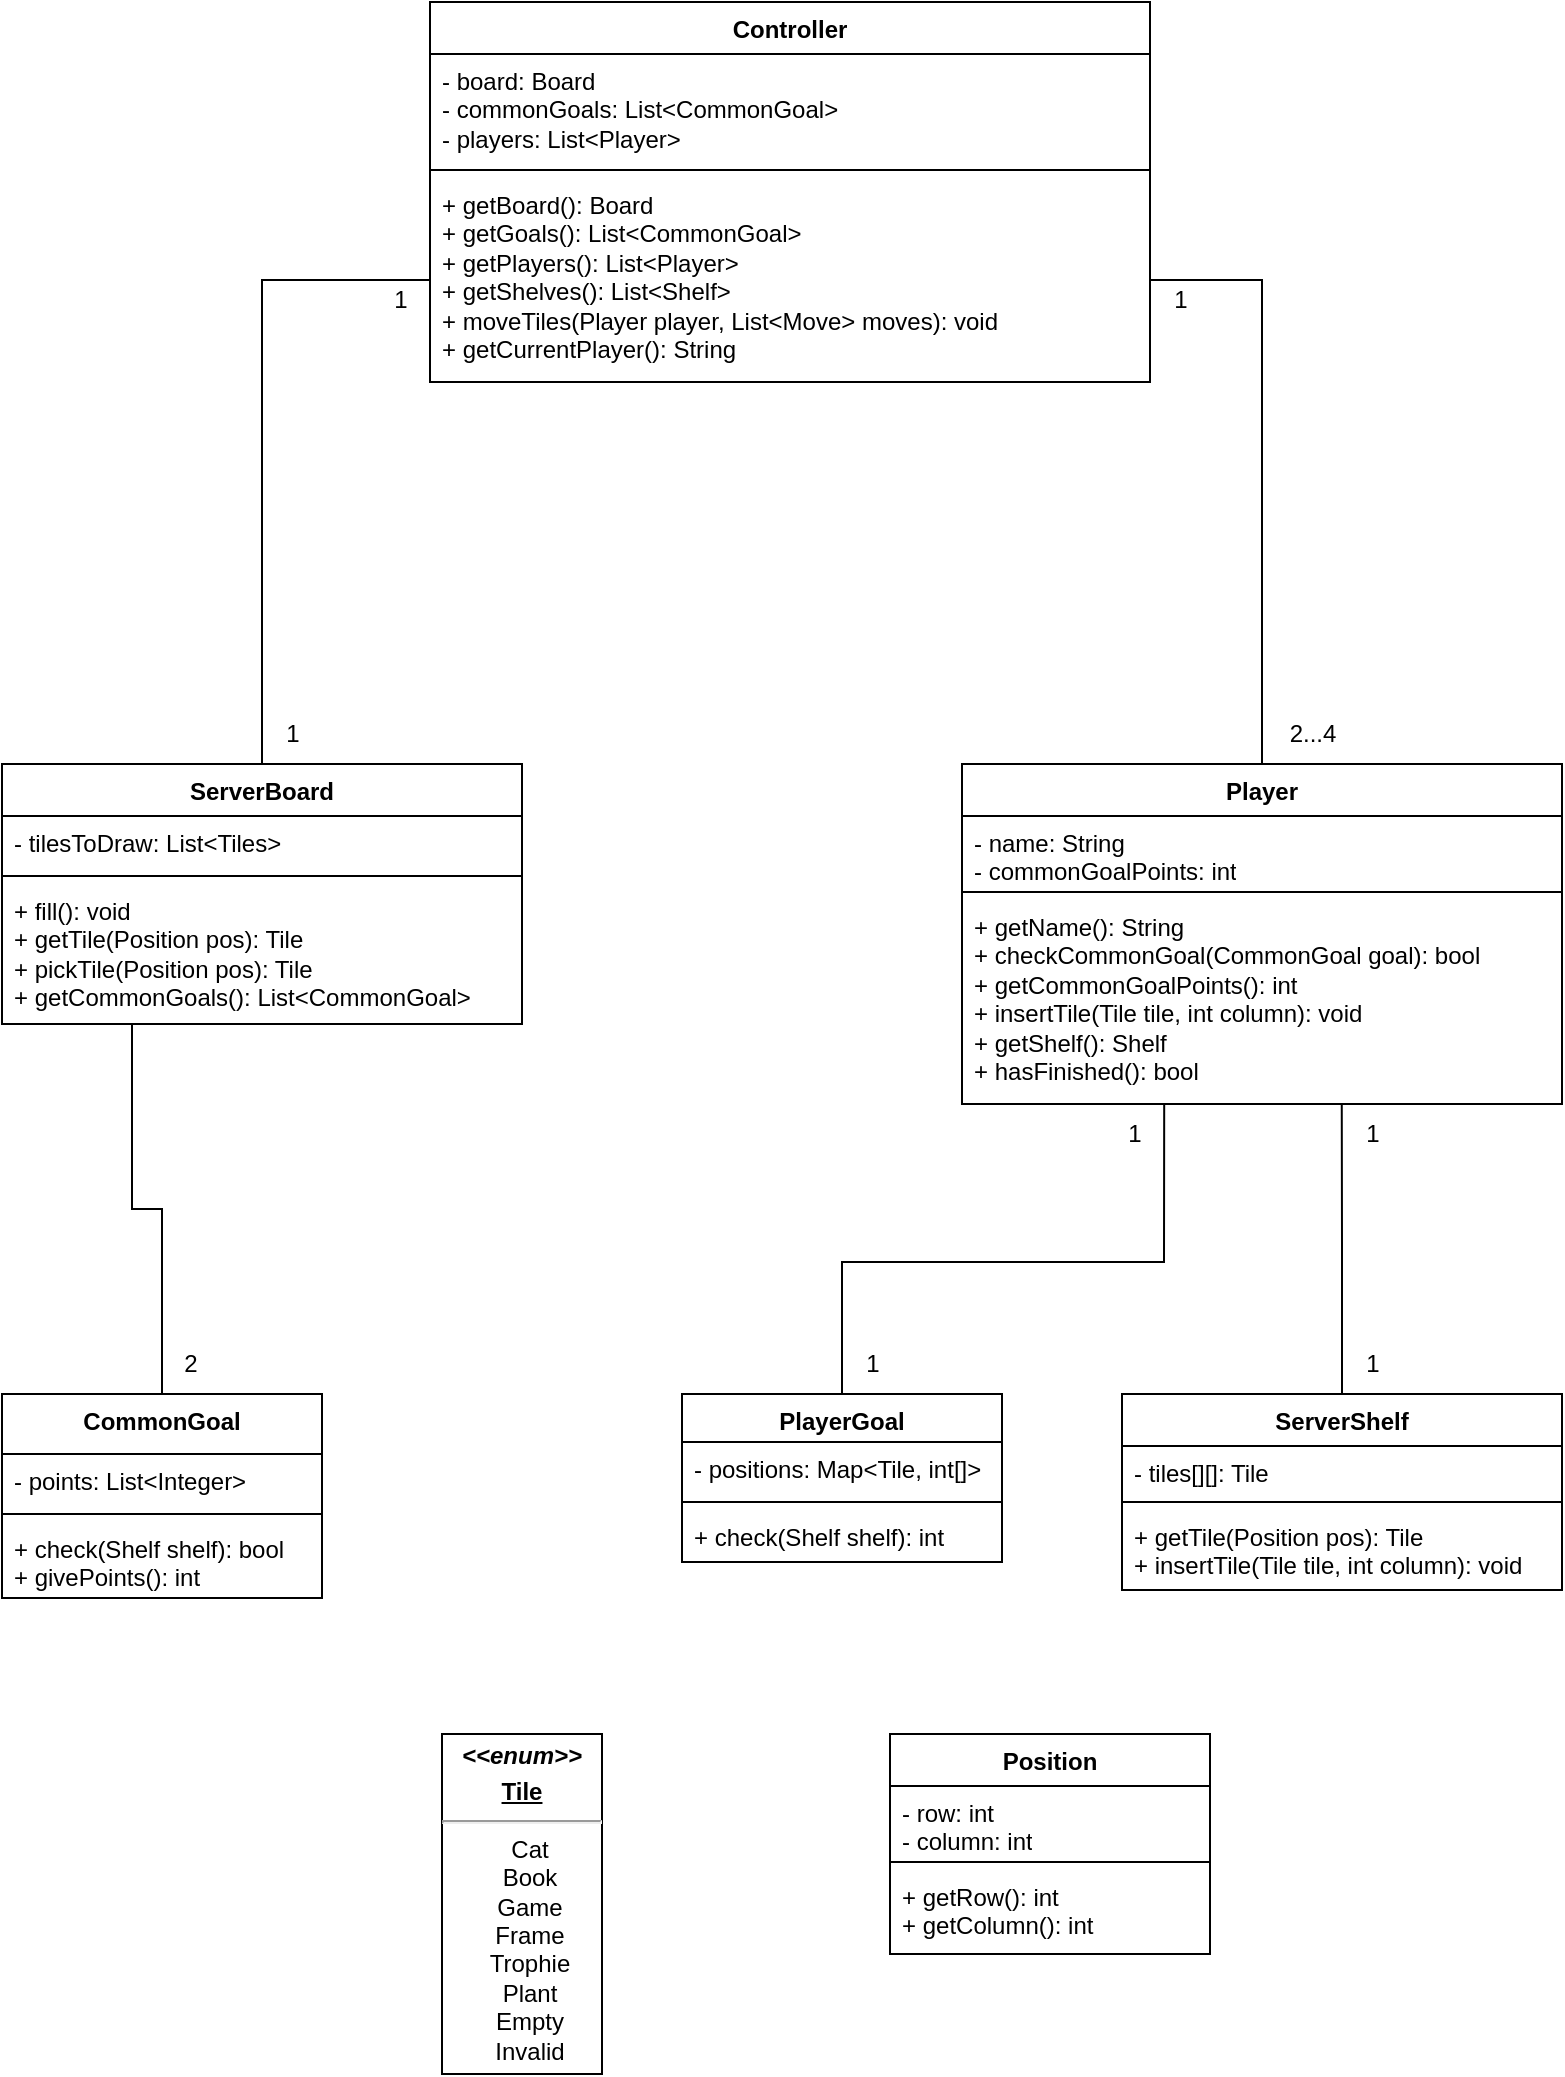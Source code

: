<mxfile version="21.0.6" type="device"><diagram id="C5RBs43oDa-KdzZeNtuy" name="Page-1"><mxGraphModel dx="1050" dy="530" grid="1" gridSize="10" guides="1" tooltips="1" connect="1" arrows="1" fold="1" page="1" pageScale="1" pageWidth="827" pageHeight="1169" math="0" shadow="0"><root><mxCell id="WIyWlLk6GJQsqaUBKTNV-0"/><mxCell id="WIyWlLk6GJQsqaUBKTNV-1" parent="WIyWlLk6GJQsqaUBKTNV-0"/><mxCell id="2AUEZtxo2S54bx-lKT8y-0" value="Player" style="swimlane;fontStyle=1;align=center;verticalAlign=top;childLayout=stackLayout;horizontal=1;startSize=26;horizontalStack=0;resizeParent=1;resizeParentMax=0;resizeLast=0;collapsible=1;marginBottom=0;whiteSpace=wrap;html=1;" parent="WIyWlLk6GJQsqaUBKTNV-1" vertex="1"><mxGeometry x="500" y="481" width="300" height="170" as="geometry"/></mxCell><mxCell id="2AUEZtxo2S54bx-lKT8y-1" value="&lt;div&gt;- name: String&lt;/div&gt;&lt;div&gt;- commonGoalPoints: int&lt;br&gt;&lt;/div&gt;" style="text;strokeColor=none;fillColor=none;align=left;verticalAlign=top;spacingLeft=4;spacingRight=4;overflow=hidden;rotatable=0;points=[[0,0.5],[1,0.5]];portConstraint=eastwest;whiteSpace=wrap;html=1;" parent="2AUEZtxo2S54bx-lKT8y-0" vertex="1"><mxGeometry y="26" width="300" height="34" as="geometry"/></mxCell><mxCell id="2AUEZtxo2S54bx-lKT8y-2" value="" style="line;strokeWidth=1;fillColor=none;align=left;verticalAlign=middle;spacingTop=-1;spacingLeft=3;spacingRight=3;rotatable=0;labelPosition=right;points=[];portConstraint=eastwest;strokeColor=inherit;" parent="2AUEZtxo2S54bx-lKT8y-0" vertex="1"><mxGeometry y="60" width="300" height="8" as="geometry"/></mxCell><mxCell id="2AUEZtxo2S54bx-lKT8y-3" value="&lt;div&gt;+ getName(): String&lt;/div&gt;&lt;div&gt;+ checkCommonGoal(CommonGoal goal): bool&lt;/div&gt;&lt;div&gt;+ getCommonGoalPoints(): int&lt;/div&gt;&lt;div&gt;+ insertTile(Tile tile, int column): void&lt;/div&gt;&lt;div&gt;+ getShelf(): Shelf&lt;br&gt;&lt;/div&gt;&lt;div&gt;+ hasFinished(): bool&lt;br&gt;&lt;/div&gt;" style="text;strokeColor=none;fillColor=none;align=left;verticalAlign=top;spacingLeft=4;spacingRight=4;overflow=hidden;rotatable=0;points=[[0,0.5],[1,0.5]];portConstraint=eastwest;whiteSpace=wrap;html=1;" parent="2AUEZtxo2S54bx-lKT8y-0" vertex="1"><mxGeometry y="68" width="300" height="102" as="geometry"/></mxCell><mxCell id="2AUEZtxo2S54bx-lKT8y-73" style="edgeStyle=orthogonalEdgeStyle;rounded=0;orthogonalLoop=1;jettySize=auto;html=1;exitX=0.25;exitY=1;exitDx=0;exitDy=0;entryX=0.5;entryY=0;entryDx=0;entryDy=0;endArrow=none;endFill=0;" parent="WIyWlLk6GJQsqaUBKTNV-1" source="2AUEZtxo2S54bx-lKT8y-4" target="2AUEZtxo2S54bx-lKT8y-9" edge="1"><mxGeometry relative="1" as="geometry"/></mxCell><mxCell id="2AUEZtxo2S54bx-lKT8y-4" value="ServerBoard" style="swimlane;fontStyle=1;align=center;verticalAlign=top;childLayout=stackLayout;horizontal=1;startSize=26;horizontalStack=0;resizeParent=1;resizeParentMax=0;resizeLast=0;collapsible=1;marginBottom=0;whiteSpace=wrap;html=1;" parent="WIyWlLk6GJQsqaUBKTNV-1" vertex="1"><mxGeometry x="20" y="481" width="260" height="130" as="geometry"/></mxCell><mxCell id="2AUEZtxo2S54bx-lKT8y-5" value="- tilesToDraw: List&amp;lt;Tiles&amp;gt;" style="text;strokeColor=none;fillColor=none;align=left;verticalAlign=top;spacingLeft=4;spacingRight=4;overflow=hidden;rotatable=0;points=[[0,0.5],[1,0.5]];portConstraint=eastwest;whiteSpace=wrap;html=1;" parent="2AUEZtxo2S54bx-lKT8y-4" vertex="1"><mxGeometry y="26" width="260" height="26" as="geometry"/></mxCell><mxCell id="2AUEZtxo2S54bx-lKT8y-6" value="" style="line;strokeWidth=1;fillColor=none;align=left;verticalAlign=middle;spacingTop=-1;spacingLeft=3;spacingRight=3;rotatable=0;labelPosition=right;points=[];portConstraint=eastwest;strokeColor=inherit;" parent="2AUEZtxo2S54bx-lKT8y-4" vertex="1"><mxGeometry y="52" width="260" height="8" as="geometry"/></mxCell><mxCell id="2AUEZtxo2S54bx-lKT8y-7" value="&lt;div&gt;+ fill(): void&lt;/div&gt;&lt;div&gt;+ getTile(Position pos): Tile&lt;br&gt;&lt;/div&gt;&lt;div&gt;+ pickTile(Position pos): Tile&lt;/div&gt;&lt;div&gt;+ getCommonGoals(): List&amp;lt;CommonGoal&amp;gt;&lt;br&gt;&lt;/div&gt;&lt;div&gt;&lt;br&gt;&lt;/div&gt;" style="text;strokeColor=none;fillColor=none;align=left;verticalAlign=top;spacingLeft=4;spacingRight=4;overflow=hidden;rotatable=0;points=[[0,0.5],[1,0.5]];portConstraint=eastwest;whiteSpace=wrap;html=1;" parent="2AUEZtxo2S54bx-lKT8y-4" vertex="1"><mxGeometry y="60" width="260" height="70" as="geometry"/></mxCell><mxCell id="2AUEZtxo2S54bx-lKT8y-9" value="&lt;div&gt;CommonGoal&lt;br&gt;&lt;/div&gt;" style="swimlane;fontStyle=1;align=center;verticalAlign=top;childLayout=stackLayout;horizontal=1;startSize=30;horizontalStack=0;resizeParent=1;resizeParentMax=0;resizeLast=0;collapsible=1;marginBottom=0;whiteSpace=wrap;html=1;" parent="WIyWlLk6GJQsqaUBKTNV-1" vertex="1"><mxGeometry x="20" y="796" width="160" height="102" as="geometry"/></mxCell><mxCell id="2AUEZtxo2S54bx-lKT8y-10" value="- points: List&amp;lt;Integer&amp;gt;" style="text;strokeColor=none;fillColor=none;align=left;verticalAlign=top;spacingLeft=4;spacingRight=4;overflow=hidden;rotatable=0;points=[[0,0.5],[1,0.5]];portConstraint=eastwest;whiteSpace=wrap;html=1;" parent="2AUEZtxo2S54bx-lKT8y-9" vertex="1"><mxGeometry y="30" width="160" height="26" as="geometry"/></mxCell><mxCell id="2AUEZtxo2S54bx-lKT8y-11" value="" style="line;strokeWidth=1;fillColor=none;align=left;verticalAlign=middle;spacingTop=-1;spacingLeft=3;spacingRight=3;rotatable=0;labelPosition=right;points=[];portConstraint=eastwest;strokeColor=inherit;" parent="2AUEZtxo2S54bx-lKT8y-9" vertex="1"><mxGeometry y="56" width="160" height="8" as="geometry"/></mxCell><mxCell id="2AUEZtxo2S54bx-lKT8y-12" value="&lt;div&gt;+ check(Shelf shelf): bool&lt;/div&gt;&lt;div&gt;+ givePoints(): int&lt;br&gt;&lt;/div&gt;" style="text;strokeColor=none;fillColor=none;align=left;verticalAlign=top;spacingLeft=4;spacingRight=4;overflow=hidden;rotatable=0;points=[[0,0.5],[1,0.5]];portConstraint=eastwest;whiteSpace=wrap;html=1;" parent="2AUEZtxo2S54bx-lKT8y-9" vertex="1"><mxGeometry y="64" width="160" height="38" as="geometry"/></mxCell><mxCell id="2AUEZtxo2S54bx-lKT8y-17" value="ServerShelf" style="swimlane;fontStyle=1;align=center;verticalAlign=top;childLayout=stackLayout;horizontal=1;startSize=26;horizontalStack=0;resizeParent=1;resizeParentMax=0;resizeLast=0;collapsible=1;marginBottom=0;whiteSpace=wrap;html=1;" parent="WIyWlLk6GJQsqaUBKTNV-1" vertex="1"><mxGeometry x="580" y="796" width="220" height="98" as="geometry"/></mxCell><mxCell id="2AUEZtxo2S54bx-lKT8y-18" value="- tiles[][]: Tile" style="text;strokeColor=none;fillColor=none;align=left;verticalAlign=top;spacingLeft=4;spacingRight=4;overflow=hidden;rotatable=0;points=[[0,0.5],[1,0.5]];portConstraint=eastwest;whiteSpace=wrap;html=1;" parent="2AUEZtxo2S54bx-lKT8y-17" vertex="1"><mxGeometry y="26" width="220" height="24" as="geometry"/></mxCell><mxCell id="2AUEZtxo2S54bx-lKT8y-19" value="" style="line;strokeWidth=1;fillColor=none;align=left;verticalAlign=middle;spacingTop=-1;spacingLeft=3;spacingRight=3;rotatable=0;labelPosition=right;points=[];portConstraint=eastwest;strokeColor=inherit;" parent="2AUEZtxo2S54bx-lKT8y-17" vertex="1"><mxGeometry y="50" width="220" height="8" as="geometry"/></mxCell><mxCell id="2AUEZtxo2S54bx-lKT8y-20" value="&lt;div&gt;+ getTile(Position pos): Tile&lt;/div&gt;&lt;div&gt;+ insertTile(Tile tile, int column): void&lt;br&gt;&lt;/div&gt;" style="text;strokeColor=none;fillColor=none;align=left;verticalAlign=top;spacingLeft=4;spacingRight=4;overflow=hidden;rotatable=0;points=[[0,0.5],[1,0.5]];portConstraint=eastwest;whiteSpace=wrap;html=1;" parent="2AUEZtxo2S54bx-lKT8y-17" vertex="1"><mxGeometry y="58" width="220" height="40" as="geometry"/></mxCell><mxCell id="2AUEZtxo2S54bx-lKT8y-21" value="&lt;div&gt;PlayerGoal&lt;br&gt;&lt;/div&gt;" style="swimlane;fontStyle=1;align=center;verticalAlign=top;childLayout=stackLayout;horizontal=1;startSize=24;horizontalStack=0;resizeParent=1;resizeParentMax=0;resizeLast=0;collapsible=1;marginBottom=0;whiteSpace=wrap;html=1;" parent="WIyWlLk6GJQsqaUBKTNV-1" vertex="1"><mxGeometry x="360" y="796" width="160" height="84" as="geometry"/></mxCell><mxCell id="2AUEZtxo2S54bx-lKT8y-22" value="- positions: Map&amp;lt;Tile, int[]&amp;gt;" style="text;strokeColor=none;fillColor=none;align=left;verticalAlign=top;spacingLeft=4;spacingRight=4;overflow=hidden;rotatable=0;points=[[0,0.5],[1,0.5]];portConstraint=eastwest;whiteSpace=wrap;html=1;" parent="2AUEZtxo2S54bx-lKT8y-21" vertex="1"><mxGeometry y="24" width="160" height="26" as="geometry"/></mxCell><mxCell id="2AUEZtxo2S54bx-lKT8y-23" value="" style="line;strokeWidth=1;fillColor=none;align=left;verticalAlign=middle;spacingTop=-1;spacingLeft=3;spacingRight=3;rotatable=0;labelPosition=right;points=[];portConstraint=eastwest;strokeColor=inherit;" parent="2AUEZtxo2S54bx-lKT8y-21" vertex="1"><mxGeometry y="50" width="160" height="8" as="geometry"/></mxCell><mxCell id="2AUEZtxo2S54bx-lKT8y-24" value="+ check(Shelf shelf): int" style="text;strokeColor=none;fillColor=none;align=left;verticalAlign=top;spacingLeft=4;spacingRight=4;overflow=hidden;rotatable=0;points=[[0,0.5],[1,0.5]];portConstraint=eastwest;whiteSpace=wrap;html=1;" parent="2AUEZtxo2S54bx-lKT8y-21" vertex="1"><mxGeometry y="58" width="160" height="26" as="geometry"/></mxCell><mxCell id="2AUEZtxo2S54bx-lKT8y-29" value="Controller" style="swimlane;fontStyle=1;align=center;verticalAlign=top;childLayout=stackLayout;horizontal=1;startSize=26;horizontalStack=0;resizeParent=1;resizeParentMax=0;resizeLast=0;collapsible=1;marginBottom=0;whiteSpace=wrap;html=1;" parent="WIyWlLk6GJQsqaUBKTNV-1" vertex="1"><mxGeometry x="234" y="100" width="360" height="190" as="geometry"/></mxCell><mxCell id="2AUEZtxo2S54bx-lKT8y-30" value="&lt;div&gt;- board: Board&lt;/div&gt;&lt;div&gt;- commonGoals: List&amp;lt;CommonGoal&amp;gt;&lt;/div&gt;&lt;div&gt;- players: List&amp;lt;Player&amp;gt;&lt;/div&gt;" style="text;strokeColor=none;fillColor=none;align=left;verticalAlign=top;spacingLeft=4;spacingRight=4;overflow=hidden;rotatable=0;points=[[0,0.5],[1,0.5]];portConstraint=eastwest;whiteSpace=wrap;html=1;" parent="2AUEZtxo2S54bx-lKT8y-29" vertex="1"><mxGeometry y="26" width="360" height="54" as="geometry"/></mxCell><mxCell id="2AUEZtxo2S54bx-lKT8y-31" value="" style="line;strokeWidth=1;fillColor=none;align=left;verticalAlign=middle;spacingTop=-1;spacingLeft=3;spacingRight=3;rotatable=0;labelPosition=right;points=[];portConstraint=eastwest;strokeColor=inherit;" parent="2AUEZtxo2S54bx-lKT8y-29" vertex="1"><mxGeometry y="80" width="360" height="8" as="geometry"/></mxCell><mxCell id="2AUEZtxo2S54bx-lKT8y-32" value="&lt;div&gt;+ getBoard(): Board&lt;/div&gt;&lt;div&gt;+ getGoals(): List&amp;lt;CommonGoal&amp;gt;&lt;/div&gt;&lt;div&gt;+ getPlayers(): List&amp;lt;Player&amp;gt;&lt;/div&gt;&lt;div&gt;+ getShelves(): List&amp;lt;Shelf&amp;gt;&lt;/div&gt;&lt;div&gt;+ moveTiles(Player player, List&amp;lt;Move&amp;gt; moves): void&lt;/div&gt;&lt;div&gt;+ getCurrentPlayer(): String&lt;/div&gt;&lt;div&gt;&lt;br&gt;&lt;/div&gt;" style="text;strokeColor=none;fillColor=none;align=left;verticalAlign=top;spacingLeft=4;spacingRight=4;overflow=hidden;rotatable=0;points=[[0,0.5],[1,0.5]];portConstraint=eastwest;whiteSpace=wrap;html=1;" parent="2AUEZtxo2S54bx-lKT8y-29" vertex="1"><mxGeometry y="88" width="360" height="102" as="geometry"/></mxCell><mxCell id="2AUEZtxo2S54bx-lKT8y-51" style="edgeStyle=orthogonalEdgeStyle;rounded=0;orthogonalLoop=1;jettySize=auto;html=1;exitX=1;exitY=0.5;exitDx=0;exitDy=0;entryX=0.5;entryY=0;entryDx=0;entryDy=0;endArrow=none;endFill=0;" parent="WIyWlLk6GJQsqaUBKTNV-1" source="2AUEZtxo2S54bx-lKT8y-32" target="2AUEZtxo2S54bx-lKT8y-0" edge="1"><mxGeometry relative="1" as="geometry"/></mxCell><mxCell id="2AUEZtxo2S54bx-lKT8y-56" value="&lt;div&gt;1&lt;/div&gt;" style="text;html=1;align=center;verticalAlign=middle;resizable=0;points=[[0,0.5,0,0,0]];autosize=1;strokeColor=none;fillColor=none;" parent="WIyWlLk6GJQsqaUBKTNV-1" vertex="1"><mxGeometry x="594" y="234" width="30" height="30" as="geometry"/></mxCell><mxCell id="2AUEZtxo2S54bx-lKT8y-59" value="2...4" style="text;html=1;align=center;verticalAlign=middle;resizable=0;points=[];autosize=1;strokeColor=none;fillColor=none;" parent="WIyWlLk6GJQsqaUBKTNV-1" vertex="1"><mxGeometry x="650" y="451" width="50" height="30" as="geometry"/></mxCell><mxCell id="2AUEZtxo2S54bx-lKT8y-63" style="edgeStyle=orthogonalEdgeStyle;rounded=0;orthogonalLoop=1;jettySize=auto;html=1;exitX=0;exitY=0.5;exitDx=0;exitDy=0;entryX=0.5;entryY=0;entryDx=0;entryDy=0;endArrow=none;endFill=0;" parent="WIyWlLk6GJQsqaUBKTNV-1" source="2AUEZtxo2S54bx-lKT8y-32" target="2AUEZtxo2S54bx-lKT8y-4" edge="1"><mxGeometry relative="1" as="geometry"/></mxCell><mxCell id="2AUEZtxo2S54bx-lKT8y-64" value="1" style="text;html=1;align=center;verticalAlign=middle;resizable=0;points=[];autosize=1;strokeColor=none;fillColor=none;" parent="WIyWlLk6GJQsqaUBKTNV-1" vertex="1"><mxGeometry x="150" y="451" width="30" height="30" as="geometry"/></mxCell><mxCell id="2AUEZtxo2S54bx-lKT8y-65" value="1" style="text;html=1;align=center;verticalAlign=middle;resizable=0;points=[];autosize=1;strokeColor=none;fillColor=none;" parent="WIyWlLk6GJQsqaUBKTNV-1" vertex="1"><mxGeometry x="204" y="234" width="30" height="30" as="geometry"/></mxCell><mxCell id="2AUEZtxo2S54bx-lKT8y-74" value="2" style="text;html=1;align=center;verticalAlign=middle;resizable=0;points=[];autosize=1;strokeColor=none;fillColor=none;" parent="WIyWlLk6GJQsqaUBKTNV-1" vertex="1"><mxGeometry x="99" y="766" width="30" height="30" as="geometry"/></mxCell><mxCell id="2AUEZtxo2S54bx-lKT8y-80" value="" style="endArrow=none;endFill=0;endSize=12;html=1;rounded=0;entryX=0.5;entryY=0;entryDx=0;entryDy=0;exitX=-0.004;exitY=-0.002;exitDx=0;exitDy=0;exitPerimeter=0;" parent="WIyWlLk6GJQsqaUBKTNV-1" target="2AUEZtxo2S54bx-lKT8y-17" edge="1" source="2AUEZtxo2S54bx-lKT8y-81"><mxGeometry width="160" relative="1" as="geometry"><mxPoint x="690" y="670" as="sourcePoint"/><mxPoint x="640" y="740" as="targetPoint"/><Array as="points"><mxPoint x="690" y="720"/></Array></mxGeometry></mxCell><mxCell id="2AUEZtxo2S54bx-lKT8y-81" value="&lt;div&gt;1&lt;/div&gt;" style="text;html=1;align=center;verticalAlign=middle;resizable=0;points=[];autosize=1;strokeColor=none;fillColor=none;" parent="WIyWlLk6GJQsqaUBKTNV-1" vertex="1"><mxGeometry x="690" y="651" width="30" height="30" as="geometry"/></mxCell><mxCell id="2AUEZtxo2S54bx-lKT8y-82" value="&lt;div&gt;1&lt;/div&gt;" style="text;html=1;align=center;verticalAlign=middle;resizable=0;points=[];autosize=1;strokeColor=none;fillColor=none;" parent="WIyWlLk6GJQsqaUBKTNV-1" vertex="1"><mxGeometry x="690" y="766" width="30" height="30" as="geometry"/></mxCell><mxCell id="2AUEZtxo2S54bx-lKT8y-85" value="" style="endArrow=none;endFill=0;endSize=12;html=1;rounded=0;entryX=0.5;entryY=0;entryDx=0;entryDy=0;exitX=0.337;exitY=1;exitDx=0;exitDy=0;exitPerimeter=0;" parent="WIyWlLk6GJQsqaUBKTNV-1" source="2AUEZtxo2S54bx-lKT8y-3" target="2AUEZtxo2S54bx-lKT8y-21" edge="1"><mxGeometry width="160" relative="1" as="geometry"><mxPoint x="360" y="730" as="sourcePoint"/><mxPoint x="520" y="730" as="targetPoint"/><Array as="points"><mxPoint x="601" y="730"/><mxPoint x="520" y="730"/><mxPoint x="440" y="730"/></Array></mxGeometry></mxCell><mxCell id="2AUEZtxo2S54bx-lKT8y-86" value="&lt;div&gt;1&lt;/div&gt;" style="text;html=1;align=center;verticalAlign=middle;resizable=0;points=[];autosize=1;strokeColor=none;fillColor=none;" parent="WIyWlLk6GJQsqaUBKTNV-1" vertex="1"><mxGeometry x="440" y="766" width="30" height="30" as="geometry"/></mxCell><mxCell id="2AUEZtxo2S54bx-lKT8y-87" value="&lt;div&gt;1&lt;/div&gt;" style="text;html=1;align=center;verticalAlign=middle;resizable=0;points=[];autosize=1;strokeColor=none;fillColor=none;" parent="WIyWlLk6GJQsqaUBKTNV-1" vertex="1"><mxGeometry x="571" y="651" width="30" height="30" as="geometry"/></mxCell><mxCell id="n5z8yiYjiWX8sfMJdNst-0" value="&lt;p style=&quot;margin: 4px 0px 0px; text-align: center;&quot;&gt;&lt;b&gt;&lt;i&gt;&amp;lt;&amp;lt;enum&amp;gt;&amp;gt;&lt;/i&gt;&lt;/b&gt;&lt;/p&gt;&lt;p style=&quot;margin:0px;margin-top:4px;text-align:center;text-decoration:underline;&quot;&gt;&lt;b&gt;Tile&lt;br&gt;&lt;/b&gt;&lt;/p&gt;&lt;hr&gt;&lt;p style=&quot;margin:0px;margin-left:8px;&quot; align=&quot;center&quot;&gt;Cat&lt;/p&gt;&lt;p style=&quot;margin:0px;margin-left:8px;&quot; align=&quot;center&quot;&gt;Book&lt;/p&gt;&lt;p style=&quot;margin:0px;margin-left:8px;&quot; align=&quot;center&quot;&gt;Game&lt;/p&gt;&lt;p style=&quot;margin:0px;margin-left:8px;&quot; align=&quot;center&quot;&gt;Frame&lt;/p&gt;&lt;p style=&quot;margin:0px;margin-left:8px;&quot; align=&quot;center&quot;&gt;Trophie&lt;/p&gt;&lt;p style=&quot;margin:0px;margin-left:8px;&quot; align=&quot;center&quot;&gt;Plant&lt;/p&gt;&lt;p style=&quot;margin:0px;margin-left:8px;&quot; align=&quot;center&quot;&gt;Empty&lt;/p&gt;&lt;p style=&quot;margin:0px;margin-left:8px;&quot; align=&quot;center&quot;&gt;Invalid&lt;br&gt;&lt;/p&gt;" style="verticalAlign=top;align=left;overflow=fill;fontSize=12;fontFamily=Helvetica;html=1;whiteSpace=wrap;" vertex="1" parent="WIyWlLk6GJQsqaUBKTNV-1"><mxGeometry x="240" y="966" width="80" height="170" as="geometry"/></mxCell><mxCell id="n5z8yiYjiWX8sfMJdNst-1" value="Position" style="swimlane;fontStyle=1;align=center;verticalAlign=top;childLayout=stackLayout;horizontal=1;startSize=26;horizontalStack=0;resizeParent=1;resizeParentMax=0;resizeLast=0;collapsible=1;marginBottom=0;whiteSpace=wrap;html=1;" vertex="1" parent="WIyWlLk6GJQsqaUBKTNV-1"><mxGeometry x="464" y="966" width="160" height="110" as="geometry"/></mxCell><mxCell id="n5z8yiYjiWX8sfMJdNst-2" value="&lt;div&gt;- row: int&lt;/div&gt;&lt;div&gt;- column: int&lt;br&gt;&lt;/div&gt;" style="text;strokeColor=none;fillColor=none;align=left;verticalAlign=top;spacingLeft=4;spacingRight=4;overflow=hidden;rotatable=0;points=[[0,0.5],[1,0.5]];portConstraint=eastwest;whiteSpace=wrap;html=1;" vertex="1" parent="n5z8yiYjiWX8sfMJdNst-1"><mxGeometry y="26" width="160" height="34" as="geometry"/></mxCell><mxCell id="n5z8yiYjiWX8sfMJdNst-3" value="" style="line;strokeWidth=1;fillColor=none;align=left;verticalAlign=middle;spacingTop=-1;spacingLeft=3;spacingRight=3;rotatable=0;labelPosition=right;points=[];portConstraint=eastwest;strokeColor=inherit;" vertex="1" parent="n5z8yiYjiWX8sfMJdNst-1"><mxGeometry y="60" width="160" height="8" as="geometry"/></mxCell><mxCell id="n5z8yiYjiWX8sfMJdNst-4" value="&lt;div&gt;+ getRow(): int&lt;/div&gt;&lt;div&gt;+ getColumn(): int&lt;br&gt;&lt;/div&gt;" style="text;strokeColor=none;fillColor=none;align=left;verticalAlign=top;spacingLeft=4;spacingRight=4;overflow=hidden;rotatable=0;points=[[0,0.5],[1,0.5]];portConstraint=eastwest;whiteSpace=wrap;html=1;" vertex="1" parent="n5z8yiYjiWX8sfMJdNst-1"><mxGeometry y="68" width="160" height="42" as="geometry"/></mxCell></root></mxGraphModel></diagram></mxfile>